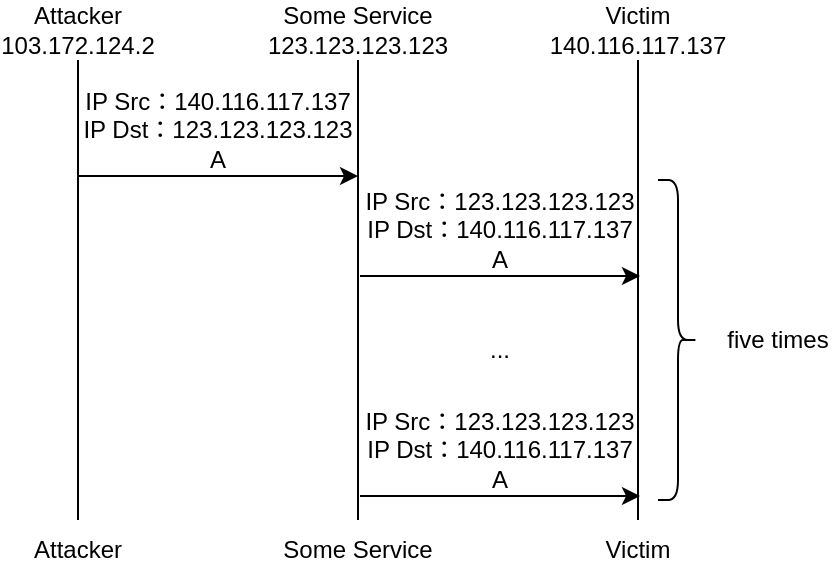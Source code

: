 <mxfile version="18.1.3" type="github">
  <diagram id="RnHT67gc2wdafRQIBzxJ" name="Page-1">
    <mxGraphModel dx="593" dy="326" grid="1" gridSize="10" guides="1" tooltips="1" connect="1" arrows="1" fold="1" page="1" pageScale="1" pageWidth="827" pageHeight="1169" math="0" shadow="0">
      <root>
        <mxCell id="0" />
        <mxCell id="1" parent="0" />
        <mxCell id="s-zHdMe3ztjE71n5IfFw-2" value="Attacker&lt;br&gt;103.172.124.2" style="text;html=1;strokeColor=none;fillColor=none;align=center;verticalAlign=middle;whiteSpace=wrap;rounded=0;" parent="1" vertex="1">
          <mxGeometry x="310" y="130" width="60" height="30" as="geometry" />
        </mxCell>
        <mxCell id="s-zHdMe3ztjE71n5IfFw-3" value="Some Service&lt;br&gt;123.123.123.123" style="text;html=1;strokeColor=none;fillColor=none;align=center;verticalAlign=middle;whiteSpace=wrap;rounded=0;" parent="1" vertex="1">
          <mxGeometry x="450" y="130" width="60" height="30" as="geometry" />
        </mxCell>
        <mxCell id="s-zHdMe3ztjE71n5IfFw-4" value="" style="endArrow=none;html=1;rounded=0;exitX=0.5;exitY=0;exitDx=0;exitDy=0;" parent="1" source="s-zHdMe3ztjE71n5IfFw-10" target="s-zHdMe3ztjE71n5IfFw-2" edge="1">
          <mxGeometry width="50" height="50" relative="1" as="geometry">
            <mxPoint x="340" y="320" as="sourcePoint" />
            <mxPoint x="340" y="150" as="targetPoint" />
          </mxGeometry>
        </mxCell>
        <mxCell id="s-zHdMe3ztjE71n5IfFw-5" value="" style="endArrow=none;html=1;rounded=0;exitX=0.5;exitY=0;exitDx=0;exitDy=0;" parent="1" source="s-zHdMe3ztjE71n5IfFw-11" target="s-zHdMe3ztjE71n5IfFw-3" edge="1">
          <mxGeometry width="50" height="50" relative="1" as="geometry">
            <mxPoint x="479.66" y="320" as="sourcePoint" />
            <mxPoint x="479.66" y="150" as="targetPoint" />
          </mxGeometry>
        </mxCell>
        <mxCell id="s-zHdMe3ztjE71n5IfFw-6" value="" style="endArrow=classic;html=1;rounded=0;" parent="1" edge="1">
          <mxGeometry width="50" height="50" relative="1" as="geometry">
            <mxPoint x="340" y="218" as="sourcePoint" />
            <mxPoint x="480" y="218" as="targetPoint" />
          </mxGeometry>
        </mxCell>
        <mxCell id="s-zHdMe3ztjE71n5IfFw-7" value="IP Src：140.116.117.137&lt;br&gt;IP Dst：123.123.123.123&lt;br&gt;A" style="text;html=1;strokeColor=none;fillColor=none;align=center;verticalAlign=middle;whiteSpace=wrap;rounded=0;" parent="1" vertex="1">
          <mxGeometry x="332" y="180" width="156" height="30" as="geometry" />
        </mxCell>
        <mxCell id="s-zHdMe3ztjE71n5IfFw-10" value="Attacker" style="text;html=1;strokeColor=none;fillColor=none;align=center;verticalAlign=middle;whiteSpace=wrap;rounded=0;" parent="1" vertex="1">
          <mxGeometry x="310" y="390" width="60" height="30" as="geometry" />
        </mxCell>
        <mxCell id="s-zHdMe3ztjE71n5IfFw-11" value="Some Service" style="text;html=1;strokeColor=none;fillColor=none;align=center;verticalAlign=middle;whiteSpace=wrap;rounded=0;" parent="1" vertex="1">
          <mxGeometry x="440" y="390" width="80" height="30" as="geometry" />
        </mxCell>
        <mxCell id="fpiBBAnJ3eEfESmz6wKW-3" value="Victim&lt;br&gt;140.116.117.137" style="text;html=1;strokeColor=none;fillColor=none;align=center;verticalAlign=middle;whiteSpace=wrap;rounded=0;" parent="1" vertex="1">
          <mxGeometry x="590" y="130" width="60" height="30" as="geometry" />
        </mxCell>
        <mxCell id="fpiBBAnJ3eEfESmz6wKW-4" value="" style="endArrow=none;html=1;rounded=0;exitX=0.5;exitY=0;exitDx=0;exitDy=0;" parent="1" source="fpiBBAnJ3eEfESmz6wKW-5" target="fpiBBAnJ3eEfESmz6wKW-3" edge="1">
          <mxGeometry width="50" height="50" relative="1" as="geometry">
            <mxPoint x="619.66" y="320" as="sourcePoint" />
            <mxPoint x="619.66" y="150" as="targetPoint" />
          </mxGeometry>
        </mxCell>
        <mxCell id="fpiBBAnJ3eEfESmz6wKW-5" value="Victim" style="text;html=1;strokeColor=none;fillColor=none;align=center;verticalAlign=middle;whiteSpace=wrap;rounded=0;" parent="1" vertex="1">
          <mxGeometry x="590" y="390" width="60" height="30" as="geometry" />
        </mxCell>
        <mxCell id="fpiBBAnJ3eEfESmz6wKW-7" value="" style="endArrow=classic;html=1;rounded=0;" parent="1" edge="1">
          <mxGeometry width="50" height="50" relative="1" as="geometry">
            <mxPoint x="481" y="268" as="sourcePoint" />
            <mxPoint x="621" y="268" as="targetPoint" />
          </mxGeometry>
        </mxCell>
        <mxCell id="fpiBBAnJ3eEfESmz6wKW-8" value="IP Src：123.123.123.123&lt;br&gt;IP Dst：140.116.117.137&lt;br&gt;A" style="text;html=1;strokeColor=none;fillColor=none;align=center;verticalAlign=middle;whiteSpace=wrap;rounded=0;" parent="1" vertex="1">
          <mxGeometry x="473" y="230" width="156" height="30" as="geometry" />
        </mxCell>
        <mxCell id="fpiBBAnJ3eEfESmz6wKW-9" value="" style="endArrow=classic;html=1;rounded=0;" parent="1" edge="1">
          <mxGeometry width="50" height="50" relative="1" as="geometry">
            <mxPoint x="481" y="378" as="sourcePoint" />
            <mxPoint x="621" y="378" as="targetPoint" />
          </mxGeometry>
        </mxCell>
        <mxCell id="fpiBBAnJ3eEfESmz6wKW-10" value="IP Src：123.123.123.123&lt;br&gt;IP Dst：140.116.117.137&lt;br&gt;A" style="text;html=1;strokeColor=none;fillColor=none;align=center;verticalAlign=middle;whiteSpace=wrap;rounded=0;" parent="1" vertex="1">
          <mxGeometry x="473" y="340" width="156" height="30" as="geometry" />
        </mxCell>
        <mxCell id="fpiBBAnJ3eEfESmz6wKW-11" value="..." style="text;html=1;strokeColor=none;fillColor=none;align=center;verticalAlign=middle;whiteSpace=wrap;rounded=0;" parent="1" vertex="1">
          <mxGeometry x="521" y="290" width="60" height="30" as="geometry" />
        </mxCell>
        <mxCell id="fpiBBAnJ3eEfESmz6wKW-12" value="" style="shape=curlyBracket;whiteSpace=wrap;html=1;rounded=1;flipH=1;" parent="1" vertex="1">
          <mxGeometry x="630" y="220" width="20" height="160" as="geometry" />
        </mxCell>
        <mxCell id="fpiBBAnJ3eEfESmz6wKW-13" value="five times" style="text;html=1;strokeColor=none;fillColor=none;align=center;verticalAlign=middle;whiteSpace=wrap;rounded=0;" parent="1" vertex="1">
          <mxGeometry x="660" y="285" width="60" height="30" as="geometry" />
        </mxCell>
      </root>
    </mxGraphModel>
  </diagram>
</mxfile>
